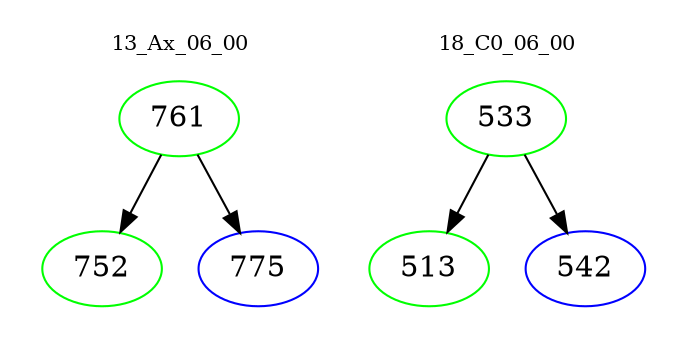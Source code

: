 digraph{
subgraph cluster_0 {
color = white
label = "13_Ax_06_00";
fontsize=10;
T0_761 [label="761", color="green"]
T0_761 -> T0_752 [color="black"]
T0_752 [label="752", color="green"]
T0_761 -> T0_775 [color="black"]
T0_775 [label="775", color="blue"]
}
subgraph cluster_1 {
color = white
label = "18_C0_06_00";
fontsize=10;
T1_533 [label="533", color="green"]
T1_533 -> T1_513 [color="black"]
T1_513 [label="513", color="green"]
T1_533 -> T1_542 [color="black"]
T1_542 [label="542", color="blue"]
}
}
